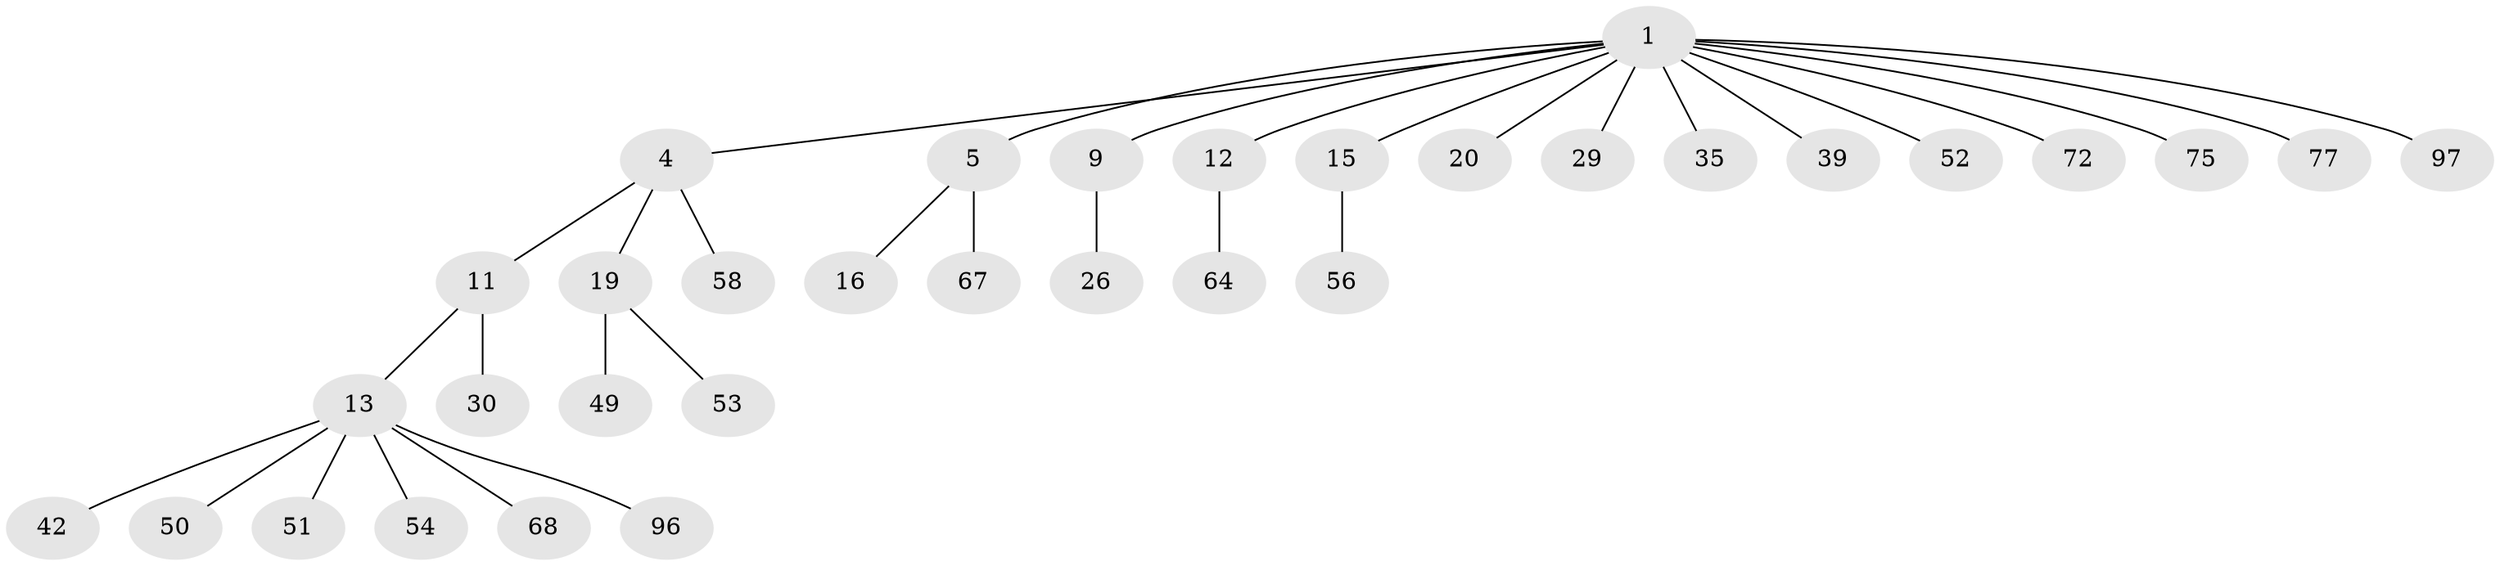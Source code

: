 // original degree distribution, {6: 0.018018018018018018, 5: 0.02702702702702703, 7: 0.018018018018018018, 3: 0.12612612612612611, 4: 0.06306306306306306, 1: 0.5135135135135135, 2: 0.23423423423423423}
// Generated by graph-tools (version 1.1) at 2025/19/03/04/25 18:19:24]
// undirected, 33 vertices, 32 edges
graph export_dot {
graph [start="1"]
  node [color=gray90,style=filled];
  1 [super="+2+60+3"];
  4 [super="+38+101+34+18+7"];
  5;
  9 [super="+90"];
  11 [super="+110"];
  12 [super="+21+28"];
  13 [super="+83+31+14"];
  15 [super="+76"];
  16;
  19 [super="+27+78+89"];
  20;
  26;
  29 [super="+46+80"];
  30;
  35;
  39;
  42 [super="+44"];
  49 [super="+87"];
  50;
  51 [super="+62"];
  52;
  53 [super="+74"];
  54;
  56 [super="+61+85"];
  58 [super="+70"];
  64 [super="+91"];
  67 [super="+69+99"];
  68;
  72 [super="+94"];
  75;
  77;
  96;
  97 [super="+105"];
  1 -- 29;
  1 -- 52;
  1 -- 97;
  1 -- 4;
  1 -- 5;
  1 -- 9;
  1 -- 75;
  1 -- 35;
  1 -- 39;
  1 -- 72;
  1 -- 12;
  1 -- 77;
  1 -- 15;
  1 -- 20;
  4 -- 11;
  4 -- 58;
  4 -- 19;
  5 -- 16;
  5 -- 67;
  9 -- 26;
  11 -- 13;
  11 -- 30;
  12 -- 64;
  13 -- 42;
  13 -- 96;
  13 -- 50;
  13 -- 51;
  13 -- 68;
  13 -- 54;
  15 -- 56;
  19 -- 49;
  19 -- 53;
}
